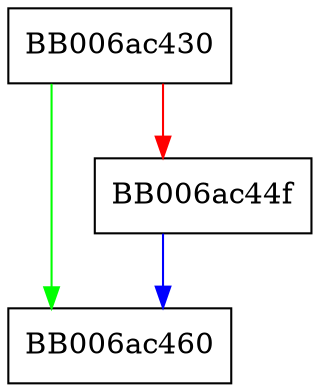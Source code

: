digraph DHX_der2dhx_newctx {
  node [shape="box"];
  graph [splines=ortho];
  BB006ac430 -> BB006ac460 [color="green"];
  BB006ac430 -> BB006ac44f [color="red"];
  BB006ac44f -> BB006ac460 [color="blue"];
}